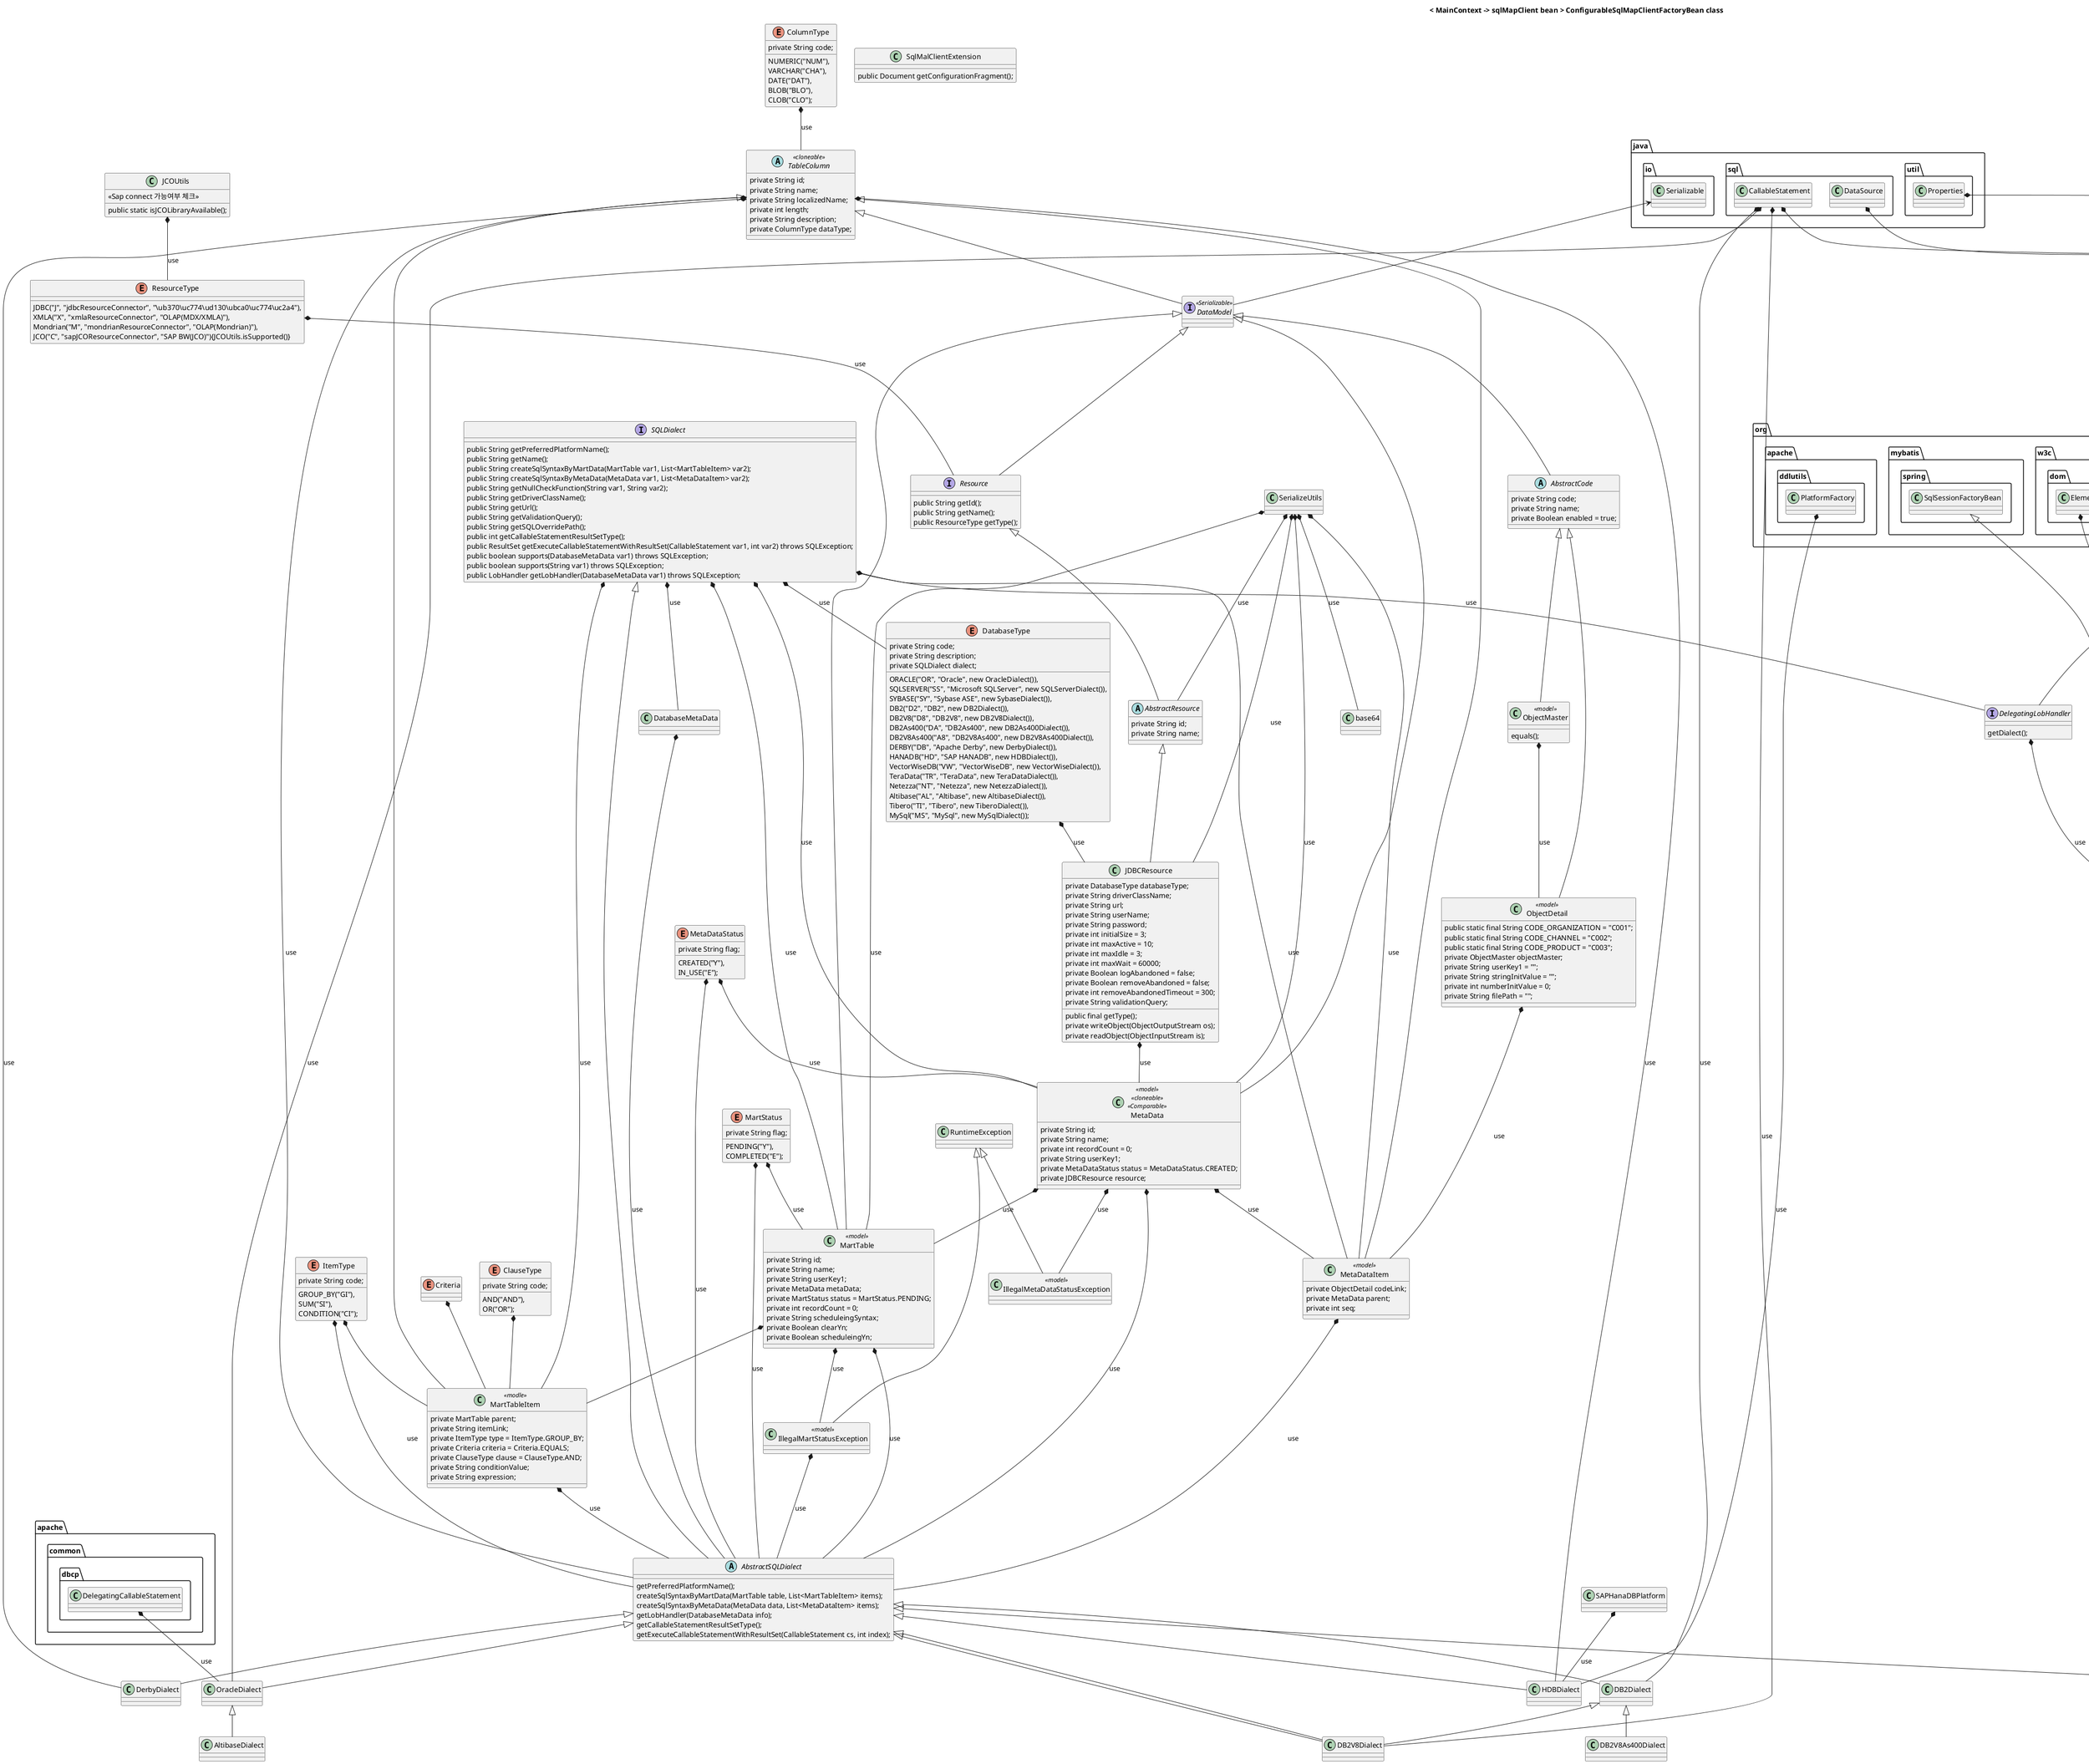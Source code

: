 @startuml

title  < MainContext -> sqlMapClient bean > ConfigurableSqlMapClientFactoryBean class


' DataModel ( interface )
' --- DataModel --- start
java.io.Serializable <-- DataModel

' SerializeUtils
SerializeUtils *-- base64 : use

' MartTable ( model )
DataModel <|-- MartTable
MetaData *-- MartTable : use
MartStatus *-- MartTable : use
SerializeUtils *-- MartTable : use

' MetaData ( model )
DataModel <|-- MetaData
MetaDataStatus *-- MetaData : use
JDBCResource *-- MetaData : use
SerializeUtils *-- MetaData : use

' MetaDataItem ( model )
TableColumn <|-- MetaDataItem
ObjectDetail *-- MetaDataItem : use
MetaData *-- MetaDataItem : use
SerializeUtils *-- MetaDataItem : use

' AbstractCode 
DataModel <|-- AbstractCode

' ObjectDetail ( model )
AbstractCode <|-- ObjectDetail
ObjectMaster *-- ObjectDetail : use

' ObjectMaster ( model )
AbstractCode <|-- ObjectMaster

' --- DataModel --- end

' --- Resource ---- start
DataModel <|-- Resource
ResourceType *-- Resource : use

' ResourceType ( enum )
JCOUtils *-- ResourceType : use

' AbstractResource ( abstract class )
Resource <|-- AbstractResource
SerializeUtils *-- AbstractResource : use

' JDBCResource 
AbstractResource <|-- JDBCResource
DatabaseType *-- JDBCResource : use
SerializeUtils *-- JDBCResource : use

' DatabaseType ( enum )
SQLDialect *-- DatabaseType : use

' --- Resource --- end

' SQLDialect ( interface ) --- start
' SQLDialect
SQLDialect *-- MartTable : use
SQLDialect *-- MartTableItem : use
SQLDialect *-- MetaData : use
SQLDialect *-- MetaDataItem : use
SQLDialect *-- DatabaseMetaData : use

' --- SQLDialect --- end

' AbstractSQLDialect ( abstract class ) --- start
SQLDialect <|-- AbstractSQLDialect
MartStatus *-- AbstractSQLDialect : use
MartTable *-- AbstractSQLDialect : use
MartTableItem *-- AbstractSQLDialect : use
IllegalMartStatusException *-- AbstractSQLDialect : use
ItemType *-- AbstractSQLDialect : use
MetaDataStatus *-- AbstractSQLDialect : use
TableColumn *-- AbstractSQLDialect : use
DatabaseMetaData *-- AbstractSQLDialect : use
MetaData *-- AbstractSQLDialect : use
MetaDataItem *-- AbstractSQLDialect : use

' OracleDialect
AbstractSQLDialect <|-- OracleDialect
apache.common.dbcp.DelegatingCallableStatement *-- OracleDialect : use
java.sql.CallableStatement *-- OracleDialect : use

' SQLServerDialect
AbstractSQLDialect <|-- SQLServerDialect
java.sql.CallableStatement *-- SQLServerDialect : use 

' DB2Dialect
AbstractSQLDialect <|-- DB2Dialect
java.sql.CallableStatement *-- DB2Dialect : use

' DB2V8Dialect
AbstractSQLDialect <|-- DB2V8Dialect
java.sql.CallableStatement *-- DB2V8Dialect : use

' DB2As400Dialect
AbstractSQLDialect <|-- DB2V8Dialect

' DB2V8As400Dialect
DB2Dialect <|-- DB2V8As400Dialect

' DB2V8Dialect 
DB2Dialect <|-- DB2V8Dialect

' DerbyDialect
AbstractSQLDialect <|-- DerbyDialect
TableColumn *-- DerbyDialect : use

' HDBDialect
AbstractSQLDialect <|-- HDBDialect
org.apache.ddlutils.PlatformFactory *-- HDBDialect : use
TableColumn *-- HDBDialect : use
SAPHanaDBPlatform *-- HDBDialect : use

' AltibaseDialect
OracleDialect <|-- AltibaseDialect

' SybaseDialect
SQLServerDialect <|-- SybaseDialect

' IllegalMartStatusException ( model )
RuntimeException <|-- IllegalMartStatusException
MartTable *-- IllegalMartStatusException : use

' IllegalMetaDataStatusException ( model )
RuntimeException <|-- IllegalMetaDataStatusException
MetaData *-- IllegalMetaDataStatusException : use

' AbstractSQLDialect --- end

' TableColumn (abstract class) --- start
TableColumn <|-- DataModel
ColumnType *-- TableColumn : use

' MartTableItem ( model )
' Criteria 용도파악필요
TableColumn <|-- MartTableItem
MartTable *-- MartTableItem
ItemType *-- MartTableItem
Criteria *-- MartTableItem 
ClauseType *-- MartTableItem 

' --- TableColumn --- end

' DelegatingLobHandler ( interface ) --- start
springframework.LobHandler <|-- DelegatingLobHandler
SQLDialect *-- DelegatingLobHandler : use

' --- DelegatingLobHandler --- end


' ExtensionSupport ( interface ) --- start

' SqlMapClientExtension
ExtensionSupport <|-- SqlMapClientExtension
springframework.io.Resource *-- SqlMapClientExtension : use 
org.w3c.dom.Document *-- SqlMapClientExtension : use

' --- ExtensionSupport --- end

' SqlMapClientExtension


' ConfigurableSqlMapClientFactoryBean 시작점
org.mybatis.spring.SqlSessionFactoryBean <|-- ConfigurableSqlMapClientFactoryBean
java.sql.DataSource *-- ConfigurableSqlMapClientFactoryBean : use 
DelegatingLobHandler *-- ConfigurableSqlMapClientFactoryBean : use 
springframework.ApplicationContext *-- ConfigurableSqlMapClientFactoryBean : use 
org.w3c.dom.Document *-- ConfigurableSqlMapClientFactoryBean : use 
org.w3c.dom.Element *-- ConfigurableSqlMapClientFactoryBean : use 
org.w3c.dom.Node *-- ConfigurableSqlMapClientFactoryBean : use 
org.w3c.dom.NodeList *-- ConfigurableSqlMapClientFactoryBean : use 
SqlMapClientExtension *-- ConfigurableSqlMapClientFactoryBean : use 
java.util.Properties *-- ConfigurableSqlMapClientFactoryBean : use 
OSCacheController *-- ConfigurableSqlMapClientFactoryBean : use 


' OSCacheController
com.ibatis.sqlmap.engine.cache.CacheController <|-- OSCacheController
com.opensymphony.oscache.general.GeneralCacheAdministrator *-- OSCacheController

' *******
' sources
' *******

class OSCacheController {
    public GeneralCacheAdministrator;
}

class SqlMalClientExtension {
    public Document getConfigurationFragment();

}

class ConfigurableSqlMapClientFactoryBean {
    public setDataSource(DataSource dataSource);
    public setLobHandler(LobHandler lobHandler);
    protected getConfigurationFragments();
    public mergeCustomConfigurationFragments(Document document, List<Document> fragments);
    protected buildSqlMapClient(Resource[] configLocations, Resource[] mappingLocations, Properties properties)
}


interface DelegatingLobHandler {
    getDialect();
}

class IllegalMetaDataStatusException <<model>> {}
class IllegalMartStatusException <<model>> {}

abstract AbstractSQLDialect {
    getPreferredPlatformName();
    createSqlSyntaxByMartData(MartTable table, List<MartTableItem> items);
    createSqlSyntaxByMetaData(MetaData data, List<MetaDataItem> items);
    getLobHandler(DatabaseMetaData info);
    getCallableStatementResultSetType();
    getExecuteCallableStatementWithResultSet(CallableStatement cs, int index);
}

class ObjectMaster <<model>> {
    equals();
}

class ObjectDetail <<model>> {
    public static final String CODE_ORGANIZATION = "C001";
    public static final String CODE_CHANNEL = "C002";
    public static final String CODE_PRODUCT = "C003";
    private ObjectMaster objectMaster;
    private String userKey1 = "";
    private String stringInitValue = "";
    private int numberInitValue = 0;
    private String filePath = "";  
}

abstract class AbstractCode {
    private String code;
    private String name;
    private Boolean enabled = true;    
}

class MetaDataItem <<model>> {
    private ObjectDetail codeLink;
    private MetaData parent;
    private int seq;
}

enum Criteria{}

enum ClauseType {
    AND("AND"),
    OR("OR");
    
    private String code;
}

enum ItemType {
    GROUP_BY("GI"),
    SUM("SI"),
    CONDITION("CI");
    
    private String code;
}
enum  ColumnType {
    NUMERIC("NUM"),
    VARCHAR("CHA"),
    DATE("DAT"),
    BLOB("BLO"),
    CLOB("CLO");
    
    private String code;
}  

abstract class TableColumn <<cloneable>> {
    private String id;
    private String name;
    private String localizedName;
    private int length;
    private String description;
    private ColumnType dataType;
}

class MartTableItem <<modle>> {
    private MartTable parent;
    private String itemLink;
    private ItemType type = ItemType.GROUP_BY;
    private Criteria criteria = Criteria.EQUALS;
    private ClauseType clause = ClauseType.AND;
    private String conditionValue;
    private String expression;
}

enum MartStatus {
    PENDING("Y"),
    COMPLETED("E");
    
    private String flag;
}

class base64

class SerializeUtils

interface DataModel <<Serializable>>

interface SQLDialect {
    public String getPreferredPlatformName();
    public String getName();
    public String createSqlSyntaxByMartData(MartTable var1, List<MartTableItem> var2);
    public String createSqlSyntaxByMetaData(MetaData var1, List<MetaDataItem> var2);
    public String getNullCheckFunction(String var1, String var2);
    public String getDriverClassName();
    public String getUrl();
    public String getValidationQuery();
    public String getSQLOverridePath();
    public int getCallableStatementResultSetType();
    public ResultSet getExecuteCallableStatementWithResultSet(CallableStatement var1, int var2) throws SQLException;
    public boolean supports(DatabaseMetaData var1) throws SQLException;
    public boolean supports(String var1) throws SQLException;
    public LobHandler getLobHandler(DatabaseMetaData var1) throws SQLException;    
}

enum DatabaseType {
    ORACLE("OR", "Oracle", new OracleDialect()),
    SQLSERVER("SS", "Microsoft SQLServer", new SQLServerDialect()),
    SYBASE("SY", "Sybase ASE", new SybaseDialect()),
    DB2("D2", "DB2", new DB2Dialect()),
    DB2V8("D8", "DB2V8", new DB2V8Dialect()),
    DB2As400("DA", "DB2As400", new DB2As400Dialect()),
    DB2V8As400("A8", "DB2V8As400", new DB2V8As400Dialect()),
    DERBY("DB", "Apache Derby", new DerbyDialect()),
    HANADB("HD", "SAP HANADB", new HDBDialect()),
    VectorWiseDB("VW", "VectorWiseDB", new VectorWiseDialect()),
    TeraData("TR", "TeraData", new TeraDataDialect()),
    Netezza("NT", "Netezza", new NetezzaDialect()),
    Altibase("AL", "Altibase", new AltibaseDialect()),
    Tibero("TI", "Tibero", new TiberoDialect()),
    MySql("MS", "MySql", new MySqlDialect());

    private String code;
    private String description;
    private SQLDialect dialect;
}


class MartTable <<model>> {
    private String id;
    private String name;
    private String userKey1;
    private MetaData metaData;
    private MartStatus status = MartStatus.PENDING;
    private int recordCount = 0;
    private String scheduleingSyntax;
    private Boolean clearYn;
    private Boolean scheduleingYn;
}

class MetaData <<model>> <<cloneable>> <<Comparable>>{
    private String id;
    private String name;
    private int recordCount = 0;
    private String userKey1;
    private MetaDataStatus status = MetaDataStatus.CREATED;
    private JDBCResource resource;
}

enum MartStatus {

}

enum MetaDataStatus {
    CREATED("Y"),
    IN_USE("E");
    
    private String flag;
}

class JDBCResource {
    private DatabaseType databaseType;
    private String driverClassName;
    private String url;
    private String userName;
    private String password;
    private int initialSize = 3;
    private int maxActive = 10;
    private int maxIdle = 3;
    private int maxWait = 60000;
    private Boolean logAbandoned = false;
    private Boolean removeAbandoned = false;
    private int removeAbandonedTimeout = 300;
    private String validationQuery;

    public final getType();
    private writeObject(ObjectOutputStream os);
    private readObject(ObjectInputStream is);
}

abstract class AbstractResource {
    private String id;
    private String name;
}

interface Resource {
    public String getId();
    public String getName();
    public ResourceType getType();
}

enum ResourceType {
    JDBC("J", "jdbcResourceConnector", "\ub370\uc774\ud130\ubca0\uc774\uc2a4"),
    XMLA("X", "xmlaResourceConnector", "OLAP(MDX/XMLA)"),
    Mondrian("M", "mondrianResourceConnector", "OLAP(Mondrian)"),
    JCO("C", "sapJCOResourceConnector", "SAP BW(JCO)"){JCOUtils.isSupported()}
}

class JCOUtils {
    public static isJCOLibraryAvailable(); 
    << Sap connect 가능여부 체크 >>
}

@enduml